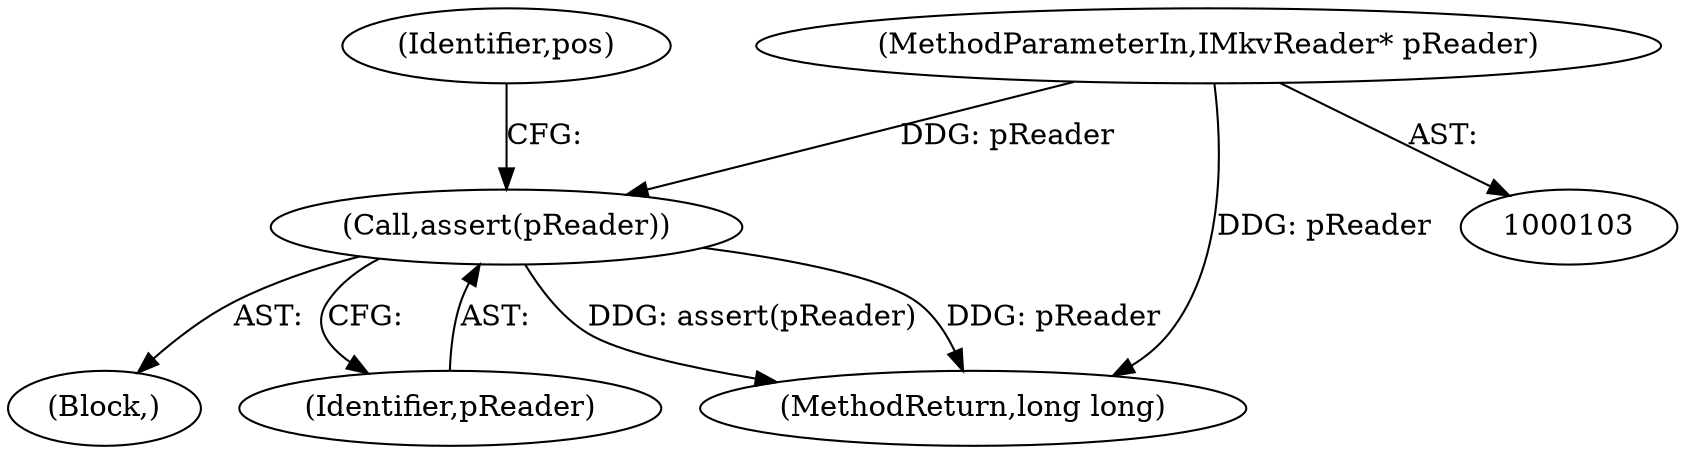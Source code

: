 digraph "1_Android_04839626ed859623901ebd3a5fd483982186b59d_196@API" {
"1000108" [label="(Call,assert(pReader))"];
"1000104" [label="(MethodParameterIn,IMkvReader* pReader)"];
"1000108" [label="(Call,assert(pReader))"];
"1000104" [label="(MethodParameterIn,IMkvReader* pReader)"];
"1000107" [label="(Block,)"];
"1000109" [label="(Identifier,pReader)"];
"1000215" [label="(MethodReturn,long long)"];
"1000112" [label="(Identifier,pos)"];
"1000108" -> "1000107"  [label="AST: "];
"1000108" -> "1000109"  [label="CFG: "];
"1000109" -> "1000108"  [label="AST: "];
"1000112" -> "1000108"  [label="CFG: "];
"1000108" -> "1000215"  [label="DDG: assert(pReader)"];
"1000108" -> "1000215"  [label="DDG: pReader"];
"1000104" -> "1000108"  [label="DDG: pReader"];
"1000104" -> "1000103"  [label="AST: "];
"1000104" -> "1000215"  [label="DDG: pReader"];
}
